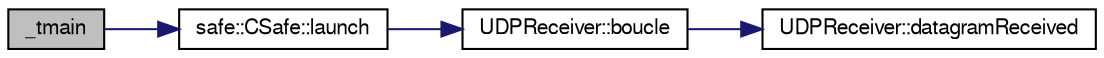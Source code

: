 digraph "_tmain"
{
  bgcolor="transparent";
  edge [fontname="FreeSans",fontsize="10",labelfontname="FreeSans",labelfontsize="10"];
  node [fontname="FreeSans",fontsize="10",shape=record];
  rankdir="LR";
  Node1 [label="_tmain",height=0.2,width=0.4,color="black", fillcolor="grey75", style="filled" fontcolor="black"];
  Node1 -> Node2 [color="midnightblue",fontsize="10",style="solid",fontname="FreeSans"];
  Node2 [label="safe::CSafe::launch",height=0.2,width=0.4,color="black",URL="$classsafe_1_1CSafe.html#a2f769d9c2bc104cf720f3412d286ee84"];
  Node2 -> Node3 [color="midnightblue",fontsize="10",style="solid",fontname="FreeSans"];
  Node3 [label="UDPReceiver::boucle",height=0.2,width=0.4,color="black",URL="$classUDPReceiver.html#a5dab36fdbe58782f084ea87348cb38c5"];
  Node3 -> Node4 [color="midnightblue",fontsize="10",style="solid",fontname="FreeSans"];
  Node4 [label="UDPReceiver::datagramReceived",height=0.2,width=0.4,color="black",URL="$classUDPReceiver.html#afc620756f680a0b14d910ad8c648b1e3"];
}
